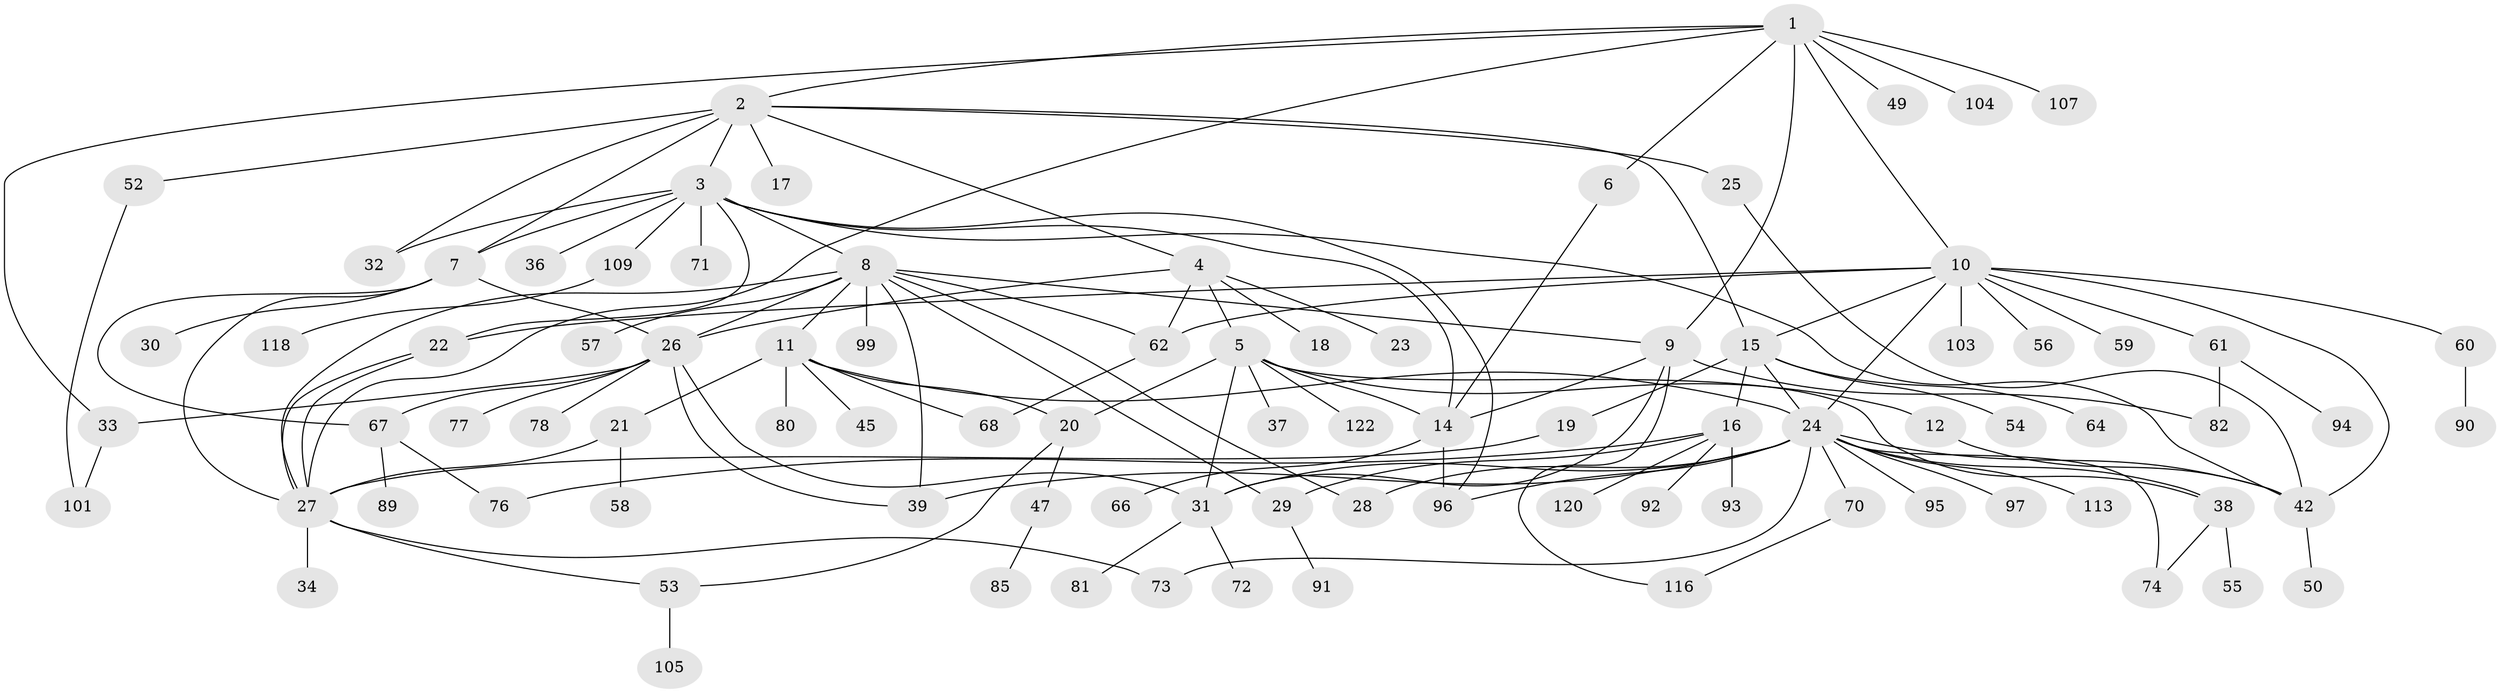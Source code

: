 // Generated by graph-tools (version 1.1) at 2025/23/03/03/25 07:23:55]
// undirected, 90 vertices, 134 edges
graph export_dot {
graph [start="1"]
  node [color=gray90,style=filled];
  1 [super="+88"];
  2 [super="+106"];
  3 [super="+13"];
  4 [super="+35"];
  5 [super="+41"];
  6;
  7 [super="+48"];
  8 [super="+112"];
  9 [super="+83"];
  10 [super="+84"];
  11 [super="+69"];
  12 [super="+111"];
  14 [super="+115"];
  15 [super="+43"];
  16 [super="+40"];
  17;
  18;
  19 [super="+75"];
  20 [super="+86"];
  21;
  22 [super="+110"];
  23;
  24 [super="+63"];
  25;
  26 [super="+46"];
  27 [super="+102"];
  28;
  29;
  30;
  31 [super="+44"];
  32;
  33 [super="+51"];
  34 [super="+100"];
  36;
  37;
  38 [super="+87"];
  39;
  42;
  45;
  47;
  49;
  50;
  52 [super="+65"];
  53 [super="+108"];
  54;
  55;
  56;
  57;
  58;
  59;
  60;
  61 [super="+117"];
  62 [super="+114"];
  64;
  66;
  67 [super="+79"];
  68;
  70;
  71;
  72 [super="+119"];
  73;
  74 [super="+98"];
  76;
  77;
  78;
  80;
  81;
  82;
  85;
  89;
  90;
  91;
  92;
  93;
  94;
  95;
  96;
  97;
  99 [super="+121"];
  101;
  103;
  104;
  105;
  107;
  109;
  113;
  116;
  118;
  120;
  122;
  1 -- 2;
  1 -- 6;
  1 -- 9;
  1 -- 10;
  1 -- 27;
  1 -- 33;
  1 -- 49;
  1 -- 104;
  1 -- 107;
  2 -- 3 [weight=2];
  2 -- 4;
  2 -- 7;
  2 -- 15;
  2 -- 17;
  2 -- 25;
  2 -- 52;
  2 -- 32;
  3 -- 8 [weight=2];
  3 -- 14;
  3 -- 32;
  3 -- 96;
  3 -- 36;
  3 -- 7;
  3 -- 71;
  3 -- 42;
  3 -- 109;
  3 -- 22;
  4 -- 5;
  4 -- 18;
  4 -- 23;
  4 -- 26;
  4 -- 62;
  5 -- 12;
  5 -- 14;
  5 -- 20;
  5 -- 31;
  5 -- 37;
  5 -- 38;
  5 -- 122;
  6 -- 14;
  7 -- 27;
  7 -- 30;
  7 -- 67;
  7 -- 26;
  8 -- 9;
  8 -- 11;
  8 -- 27;
  8 -- 28;
  8 -- 29;
  8 -- 39;
  8 -- 57;
  8 -- 99;
  8 -- 26;
  8 -- 62;
  9 -- 14;
  9 -- 31;
  9 -- 82;
  9 -- 116;
  10 -- 15;
  10 -- 22;
  10 -- 42;
  10 -- 56;
  10 -- 59;
  10 -- 60;
  10 -- 61;
  10 -- 62;
  10 -- 103;
  10 -- 24;
  11 -- 20;
  11 -- 21;
  11 -- 24;
  11 -- 45;
  11 -- 68;
  11 -- 80;
  12 -- 42;
  14 -- 66;
  14 -- 96;
  15 -- 16;
  15 -- 19;
  15 -- 64;
  15 -- 24;
  15 -- 54;
  16 -- 29;
  16 -- 76;
  16 -- 92;
  16 -- 93;
  16 -- 120;
  19 -- 27;
  20 -- 47;
  20 -- 53;
  21 -- 27;
  21 -- 58;
  22 -- 27;
  22 -- 27;
  24 -- 28;
  24 -- 38;
  24 -- 39;
  24 -- 42;
  24 -- 70;
  24 -- 73;
  24 -- 74;
  24 -- 96;
  24 -- 97;
  24 -- 113;
  24 -- 95;
  24 -- 31;
  25 -- 42;
  26 -- 31;
  26 -- 33;
  26 -- 39;
  26 -- 77;
  26 -- 78;
  26 -- 67;
  27 -- 34;
  27 -- 73;
  27 -- 53;
  29 -- 91;
  31 -- 72;
  31 -- 81;
  33 -- 101;
  38 -- 55;
  38 -- 74;
  42 -- 50;
  47 -- 85;
  52 -- 101;
  53 -- 105;
  60 -- 90;
  61 -- 82;
  61 -- 94;
  62 -- 68;
  67 -- 89;
  67 -- 76;
  70 -- 116;
  109 -- 118;
}
